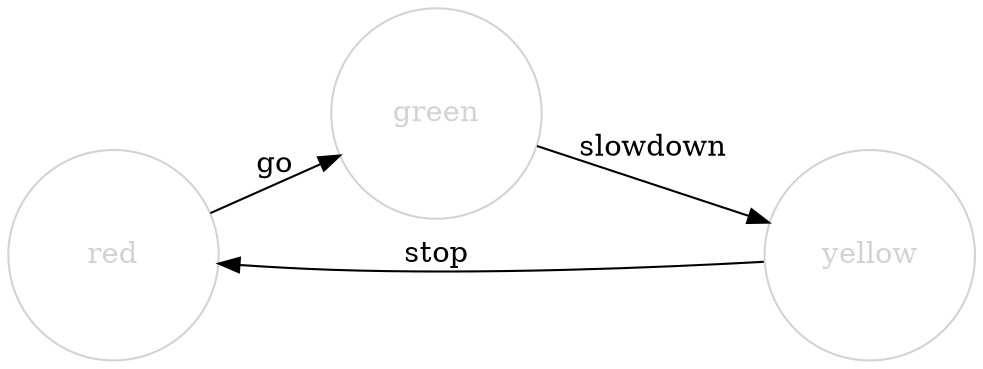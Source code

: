 digraph semaphore {
    rankdir=LR;
    bgcolor="transparent"
    overlap=prism2000
    overlap_shrink=true

    node [
        color=lightgray
        fontcolor=lightgray
        width=1.4,
        height=1.4,
        fixedsize=true,
        fillcolor=white,
        style="filled,solid"
        shape="circle"] red;
    node [
        color=lightgray
        fontcolor=lightgray
        width=1.4,
        height=1.4,
        fixedsize=true,
        fillcolor=white,
        style="filled,solid"
        shape="circle"] green;
    node [
        color=lightgray
        fontcolor=lightgray
        width=1.4,
        height=1.4,
        fixedsize=true,
        fillcolor=white,
        style="filled,solid"
        shape="circle"
    ] yellow;

    edge [
        splines="curved"
        #labelfloat=true
    ]


    green -> yellow [label="slowdown"];
    yellow -> red [label="stop"];
    red -> green [label="go"];
}
